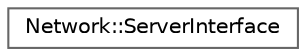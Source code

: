 digraph "Graphical Class Hierarchy"
{
 // LATEX_PDF_SIZE
  bgcolor="transparent";
  edge [fontname=Helvetica,fontsize=10,labelfontname=Helvetica,labelfontsize=10];
  node [fontname=Helvetica,fontsize=10,shape=box,height=0.2,width=0.4];
  rankdir="LR";
  Node0 [label="Network::ServerInterface",height=0.2,width=0.4,color="grey40", fillcolor="white", style="filled",URL="$dc/d6a/class_network_1_1_server_interface.html",tooltip="The ServerInterface class is the class that will manage the server."];
}
